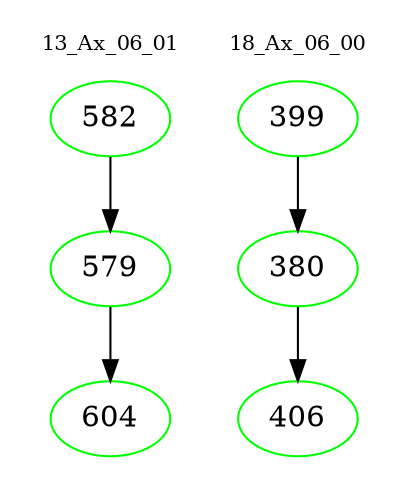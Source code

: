 digraph{
subgraph cluster_0 {
color = white
label = "13_Ax_06_01";
fontsize=10;
T0_582 [label="582", color="green"]
T0_582 -> T0_579 [color="black"]
T0_579 [label="579", color="green"]
T0_579 -> T0_604 [color="black"]
T0_604 [label="604", color="green"]
}
subgraph cluster_1 {
color = white
label = "18_Ax_06_00";
fontsize=10;
T1_399 [label="399", color="green"]
T1_399 -> T1_380 [color="black"]
T1_380 [label="380", color="green"]
T1_380 -> T1_406 [color="black"]
T1_406 [label="406", color="green"]
}
}
